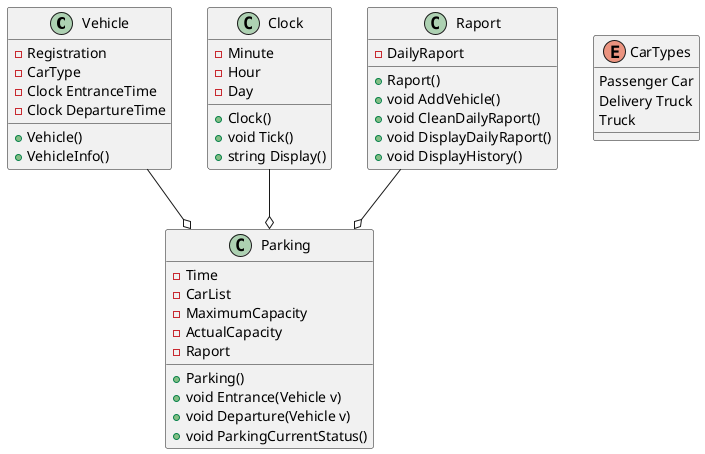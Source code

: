 @startuml

Vehicle --o Parking

Vehicle : -Registration
Vehicle : -CarType
Vehicle : -Clock EntranceTime
Vehicle : -Clock DepartureTime
Vehicle : +Vehicle()
Vehicle : +VehicleInfo()

Clock : -Minute
Clock : -Hour
Clock : -Day
Clock : +Clock()
Clock : +void Tick()
Clock : +string Display()

Clock --o Parking

Parking : -Time
Parking : -CarList
Parking : -MaximumCapacity
Parking : -ActualCapacity
Parking : -Raport
Parking : +Parking()
Parking : +void Entrance(Vehicle v)
Parking : +void Departure(Vehicle v)
Parking : +void ParkingCurrentStatus()

Raport : -DailyRaport
Raport : +Raport()
Raport : +void AddVehicle()
Raport : +void CleanDailyRaport()
Raport : +void DisplayDailyRaport()
Raport : +void DisplayHistory()

Raport --o Parking


enum CarTypes {
    Passenger Car
    Delivery Truck
    Truck
}

@enduml